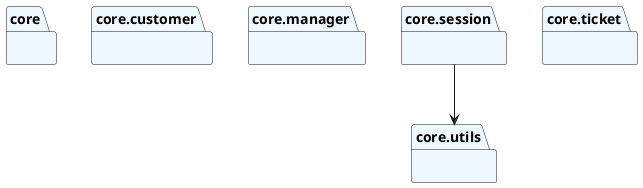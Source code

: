 @startuml packages
set namespaceSeparator none
package "core" as core #aliceblue {
}
package "core.customer" as core.customer #aliceblue {
}
package "core.manager" as core.manager #aliceblue {
}
package "core.session" as core.session #aliceblue {
}
package "core.ticket" as core.ticket #aliceblue {
}
package "core.utils" as core.utils #aliceblue {
}
core.session --> core.utils
@enduml
